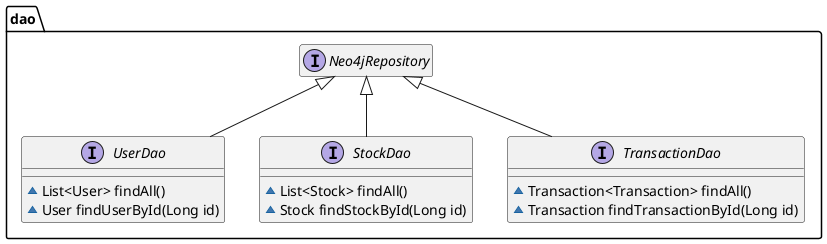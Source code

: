 @startuml

package dao {
    interface UserDao extends Neo4jRepository {
        ~List<User> findAll()
        ~User findUserById(Long id)
    }

    interface StockDao extends Neo4jRepository {
        ~List<Stock> findAll()
        ~Stock findStockById(Long id)
    }

    interface TransactionDao extends Neo4jRepository {
        ~Transaction<Transaction> findAll()
        ~Transaction findTransactionById(Long id)
    }

    hide Neo4jRepository methods
    hide Neo4jRepository fields
}

@enduml